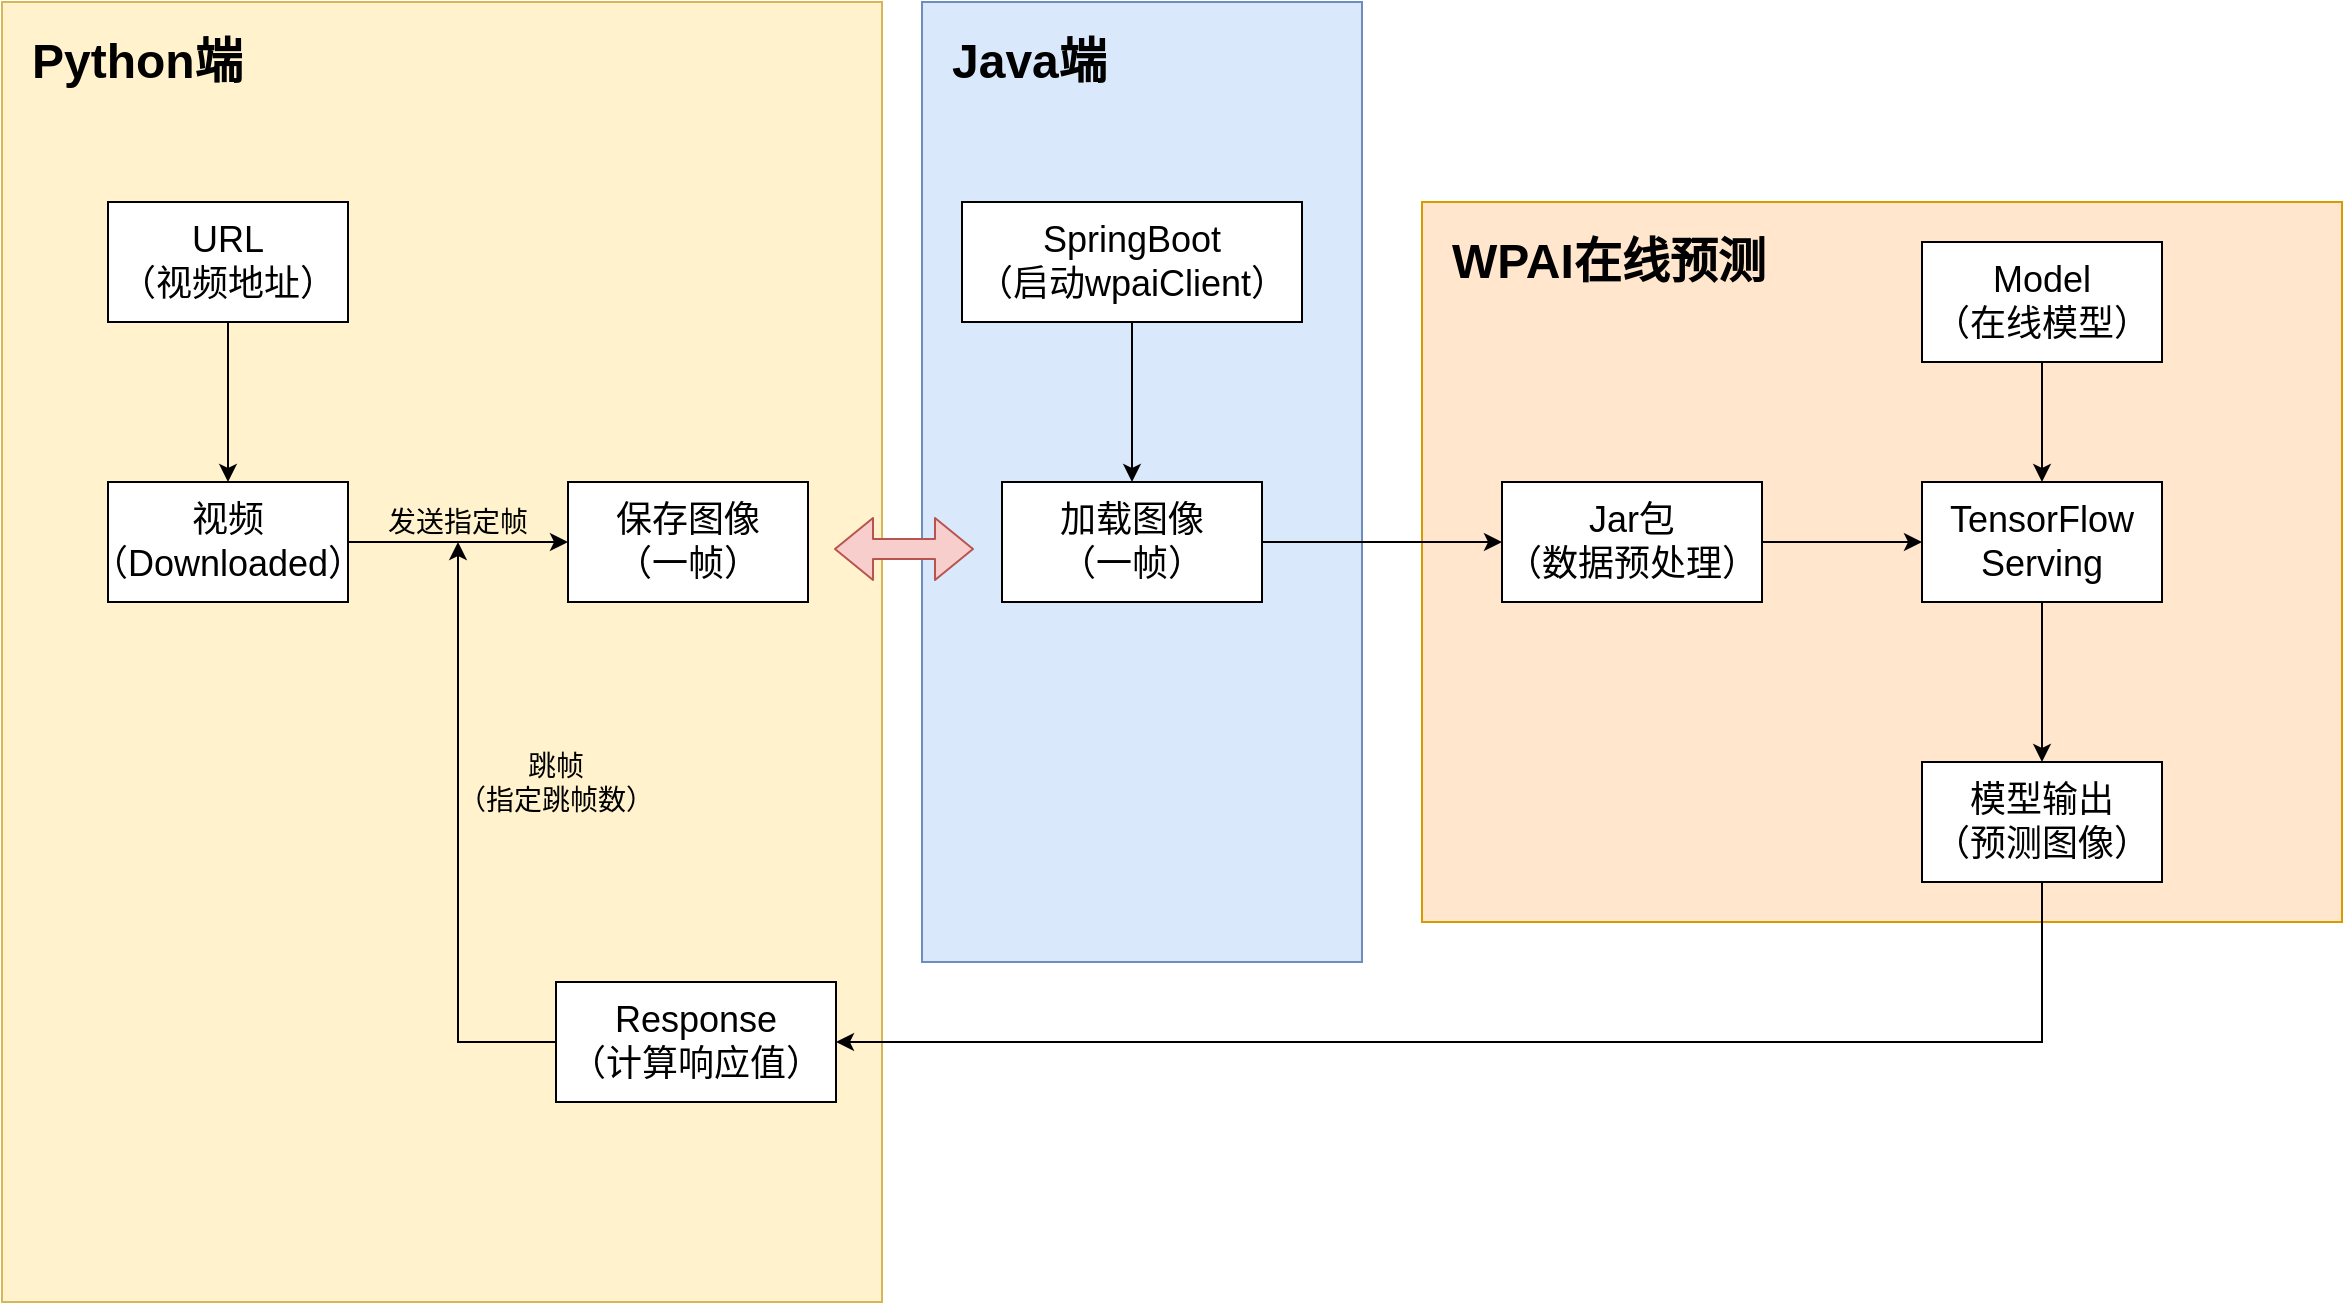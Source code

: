 <mxfile version="12.4.3" type="github" pages="1">
  <diagram id="-egKOoqW_wiuYjCBnDJs" name="Page-1">
    <mxGraphModel dx="2184" dy="1946" grid="1" gridSize="10" guides="1" tooltips="1" connect="1" arrows="1" fold="1" page="1" pageScale="1" pageWidth="827" pageHeight="1169" math="0" shadow="0">
      <root>
        <mxCell id="0"/>
        <mxCell id="1" parent="0"/>
        <mxCell id="1hKoh-VqlVQTWxtnn5pZ-30" value="" style="rounded=0;whiteSpace=wrap;html=1;fillColor=#dae8fc;strokeColor=#6c8ebf;" vertex="1" parent="1">
          <mxGeometry x="50" y="-110" width="220" height="480" as="geometry"/>
        </mxCell>
        <mxCell id="1hKoh-VqlVQTWxtnn5pZ-27" value="" style="rounded=0;whiteSpace=wrap;html=1;fillColor=#fff2cc;strokeColor=#d6b656;" vertex="1" parent="1">
          <mxGeometry x="-410" y="-110" width="440" height="650" as="geometry"/>
        </mxCell>
        <mxCell id="1hKoh-VqlVQTWxtnn5pZ-10" value="" style="rounded=0;whiteSpace=wrap;html=1;fillColor=#ffe6cc;strokeColor=#d79b00;" vertex="1" parent="1">
          <mxGeometry x="300" y="-10" width="460" height="360" as="geometry"/>
        </mxCell>
        <mxCell id="1hKoh-VqlVQTWxtnn5pZ-1" value="&lt;font style=&quot;font-size: 18px&quot;&gt;保存图像&lt;br&gt;（一帧）&lt;/font&gt;" style="rounded=0;whiteSpace=wrap;html=1;" vertex="1" parent="1">
          <mxGeometry x="-127" y="130" width="120" height="60" as="geometry"/>
        </mxCell>
        <mxCell id="1hKoh-VqlVQTWxtnn5pZ-22" style="edgeStyle=orthogonalEdgeStyle;rounded=0;orthogonalLoop=1;jettySize=auto;html=1;entryX=0;entryY=0.5;entryDx=0;entryDy=0;" edge="1" parent="1" source="1hKoh-VqlVQTWxtnn5pZ-17" target="1hKoh-VqlVQTWxtnn5pZ-2">
          <mxGeometry relative="1" as="geometry"/>
        </mxCell>
        <mxCell id="1hKoh-VqlVQTWxtnn5pZ-17" value="&lt;font style=&quot;font-size: 18px&quot;&gt;加载图像&lt;br&gt;（一帧）&lt;/font&gt;" style="rounded=0;whiteSpace=wrap;html=1;" vertex="1" parent="1">
          <mxGeometry x="90" y="130" width="130" height="60" as="geometry"/>
        </mxCell>
        <mxCell id="1hKoh-VqlVQTWxtnn5pZ-5" value="" style="edgeStyle=orthogonalEdgeStyle;rounded=0;orthogonalLoop=1;jettySize=auto;html=1;" edge="1" parent="1" source="1hKoh-VqlVQTWxtnn5pZ-2" target="1hKoh-VqlVQTWxtnn5pZ-4">
          <mxGeometry relative="1" as="geometry"/>
        </mxCell>
        <mxCell id="1hKoh-VqlVQTWxtnn5pZ-2" value="&lt;font style=&quot;font-size: 18px&quot;&gt;Jar包&lt;br&gt;（数据预处理）&lt;/font&gt;" style="rounded=0;whiteSpace=wrap;html=1;fontSize=15;" vertex="1" parent="1">
          <mxGeometry x="340" y="130" width="130" height="60" as="geometry"/>
        </mxCell>
        <mxCell id="1hKoh-VqlVQTWxtnn5pZ-9" value="" style="edgeStyle=orthogonalEdgeStyle;rounded=0;orthogonalLoop=1;jettySize=auto;html=1;" edge="1" parent="1" source="1hKoh-VqlVQTWxtnn5pZ-4" target="1hKoh-VqlVQTWxtnn5pZ-8">
          <mxGeometry relative="1" as="geometry"/>
        </mxCell>
        <mxCell id="1hKoh-VqlVQTWxtnn5pZ-4" value="&lt;font style=&quot;font-size: 18px&quot;&gt;TensorFlow&lt;br&gt;Serving&lt;/font&gt;" style="rounded=0;whiteSpace=wrap;html=1;" vertex="1" parent="1">
          <mxGeometry x="550" y="130" width="120" height="60" as="geometry"/>
        </mxCell>
        <mxCell id="1hKoh-VqlVQTWxtnn5pZ-23" style="edgeStyle=orthogonalEdgeStyle;rounded=0;orthogonalLoop=1;jettySize=auto;html=1;exitX=0.5;exitY=1;exitDx=0;exitDy=0;entryX=1;entryY=0.5;entryDx=0;entryDy=0;" edge="1" parent="1" source="1hKoh-VqlVQTWxtnn5pZ-8" target="1hKoh-VqlVQTWxtnn5pZ-24">
          <mxGeometry relative="1" as="geometry">
            <mxPoint x="610" y="440" as="targetPoint"/>
          </mxGeometry>
        </mxCell>
        <mxCell id="1hKoh-VqlVQTWxtnn5pZ-8" value="&lt;font style=&quot;font-size: 18px&quot;&gt;模型输出&lt;br&gt;（预测图像）&lt;/font&gt;" style="rounded=0;whiteSpace=wrap;html=1;" vertex="1" parent="1">
          <mxGeometry x="550" y="270" width="120" height="60" as="geometry"/>
        </mxCell>
        <mxCell id="1hKoh-VqlVQTWxtnn5pZ-7" value="" style="edgeStyle=orthogonalEdgeStyle;rounded=0;orthogonalLoop=1;jettySize=auto;html=1;" edge="1" parent="1" source="1hKoh-VqlVQTWxtnn5pZ-6" target="1hKoh-VqlVQTWxtnn5pZ-4">
          <mxGeometry relative="1" as="geometry"/>
        </mxCell>
        <mxCell id="1hKoh-VqlVQTWxtnn5pZ-6" value="&lt;font style=&quot;font-size: 18px&quot;&gt;Model&lt;br&gt;（在线模型）&lt;/font&gt;" style="rounded=0;whiteSpace=wrap;html=1;" vertex="1" parent="1">
          <mxGeometry x="550" y="10" width="120" height="60" as="geometry"/>
        </mxCell>
        <mxCell id="1hKoh-VqlVQTWxtnn5pZ-14" value="" style="edgeStyle=orthogonalEdgeStyle;rounded=0;orthogonalLoop=1;jettySize=auto;html=1;" edge="1" parent="1" source="1hKoh-VqlVQTWxtnn5pZ-12" target="1hKoh-VqlVQTWxtnn5pZ-13">
          <mxGeometry relative="1" as="geometry"/>
        </mxCell>
        <mxCell id="1hKoh-VqlVQTWxtnn5pZ-12" value="&lt;font style=&quot;font-size: 18px&quot;&gt;URL&lt;br&gt;（视频地址）&lt;/font&gt;" style="rounded=0;whiteSpace=wrap;html=1;" vertex="1" parent="1">
          <mxGeometry x="-357" y="-10" width="120" height="60" as="geometry"/>
        </mxCell>
        <mxCell id="1hKoh-VqlVQTWxtnn5pZ-15" style="edgeStyle=orthogonalEdgeStyle;rounded=0;orthogonalLoop=1;jettySize=auto;html=1;" edge="1" parent="1" source="1hKoh-VqlVQTWxtnn5pZ-13" target="1hKoh-VqlVQTWxtnn5pZ-1">
          <mxGeometry relative="1" as="geometry"/>
        </mxCell>
        <mxCell id="1hKoh-VqlVQTWxtnn5pZ-13" value="&lt;font style=&quot;font-size: 18px&quot;&gt;视频&lt;br&gt;（Downloaded）&lt;/font&gt;" style="rounded=0;whiteSpace=wrap;html=1;" vertex="1" parent="1">
          <mxGeometry x="-357" y="130" width="120" height="60" as="geometry"/>
        </mxCell>
        <mxCell id="1hKoh-VqlVQTWxtnn5pZ-16" value="&lt;font style=&quot;font-size: 14px&quot;&gt;发送指定帧&lt;/font&gt;" style="text;html=1;strokeColor=none;fillColor=none;align=center;verticalAlign=middle;whiteSpace=wrap;rounded=0;" vertex="1" parent="1">
          <mxGeometry x="-227" y="140" width="90" height="20" as="geometry"/>
        </mxCell>
        <mxCell id="1hKoh-VqlVQTWxtnn5pZ-21" style="edgeStyle=orthogonalEdgeStyle;rounded=0;orthogonalLoop=1;jettySize=auto;html=1;entryX=0.5;entryY=0;entryDx=0;entryDy=0;" edge="1" parent="1" source="1hKoh-VqlVQTWxtnn5pZ-19" target="1hKoh-VqlVQTWxtnn5pZ-17">
          <mxGeometry relative="1" as="geometry"/>
        </mxCell>
        <mxCell id="1hKoh-VqlVQTWxtnn5pZ-19" value="&lt;font style=&quot;font-size: 18px&quot;&gt;SpringBoot&lt;br&gt;（启动wpaiClient）&lt;br&gt;&lt;/font&gt;" style="rounded=0;whiteSpace=wrap;html=1;" vertex="1" parent="1">
          <mxGeometry x="70" y="-10" width="170" height="60" as="geometry"/>
        </mxCell>
        <mxCell id="1hKoh-VqlVQTWxtnn5pZ-25" style="edgeStyle=orthogonalEdgeStyle;rounded=0;orthogonalLoop=1;jettySize=auto;html=1;entryX=0.5;entryY=1;entryDx=0;entryDy=0;" edge="1" parent="1" source="1hKoh-VqlVQTWxtnn5pZ-24" target="1hKoh-VqlVQTWxtnn5pZ-16">
          <mxGeometry relative="1" as="geometry"/>
        </mxCell>
        <mxCell id="1hKoh-VqlVQTWxtnn5pZ-24" value="&lt;font style=&quot;font-size: 18px&quot;&gt;Response&lt;br&gt;（计算响应值）&lt;/font&gt;" style="rounded=0;whiteSpace=wrap;html=1;" vertex="1" parent="1">
          <mxGeometry x="-133" y="380" width="140" height="60" as="geometry"/>
        </mxCell>
        <mxCell id="1hKoh-VqlVQTWxtnn5pZ-26" value="&lt;font style=&quot;font-size: 14px&quot;&gt;跳帧&lt;br&gt;（指定跳帧数）&lt;/font&gt;" style="text;html=1;strokeColor=none;fillColor=none;align=center;verticalAlign=middle;whiteSpace=wrap;rounded=0;" vertex="1" parent="1">
          <mxGeometry x="-193" y="270" width="120" height="20" as="geometry"/>
        </mxCell>
        <mxCell id="1hKoh-VqlVQTWxtnn5pZ-29" value="&lt;h1&gt;Python端&lt;/h1&gt;" style="text;html=1;strokeColor=none;fillColor=none;spacing=5;spacingTop=-20;whiteSpace=wrap;overflow=hidden;rounded=0;" vertex="1" parent="1">
          <mxGeometry x="-400" y="-100" width="120" height="40" as="geometry"/>
        </mxCell>
        <mxCell id="1hKoh-VqlVQTWxtnn5pZ-31" value="&lt;h1&gt;Java端&lt;/h1&gt;" style="text;html=1;strokeColor=none;fillColor=none;spacing=5;spacingTop=-20;whiteSpace=wrap;overflow=hidden;rounded=0;" vertex="1" parent="1">
          <mxGeometry x="60" y="-100" width="120" height="40" as="geometry"/>
        </mxCell>
        <mxCell id="1hKoh-VqlVQTWxtnn5pZ-32" value="&lt;h1&gt;WPAI在线预测&lt;/h1&gt;" style="text;html=1;strokeColor=none;fillColor=none;spacing=5;spacingTop=-20;whiteSpace=wrap;overflow=hidden;rounded=0;" vertex="1" parent="1">
          <mxGeometry x="310" width="170" height="40" as="geometry"/>
        </mxCell>
        <mxCell id="1hKoh-VqlVQTWxtnn5pZ-33" value="" style="shape=flexArrow;endArrow=classic;startArrow=classic;html=1;fillColor=#f8cecc;strokeColor=#b85450;" edge="1" parent="1">
          <mxGeometry width="50" height="50" relative="1" as="geometry">
            <mxPoint x="6" y="163.5" as="sourcePoint"/>
            <mxPoint x="76" y="163.5" as="targetPoint"/>
          </mxGeometry>
        </mxCell>
      </root>
    </mxGraphModel>
  </diagram>
</mxfile>
